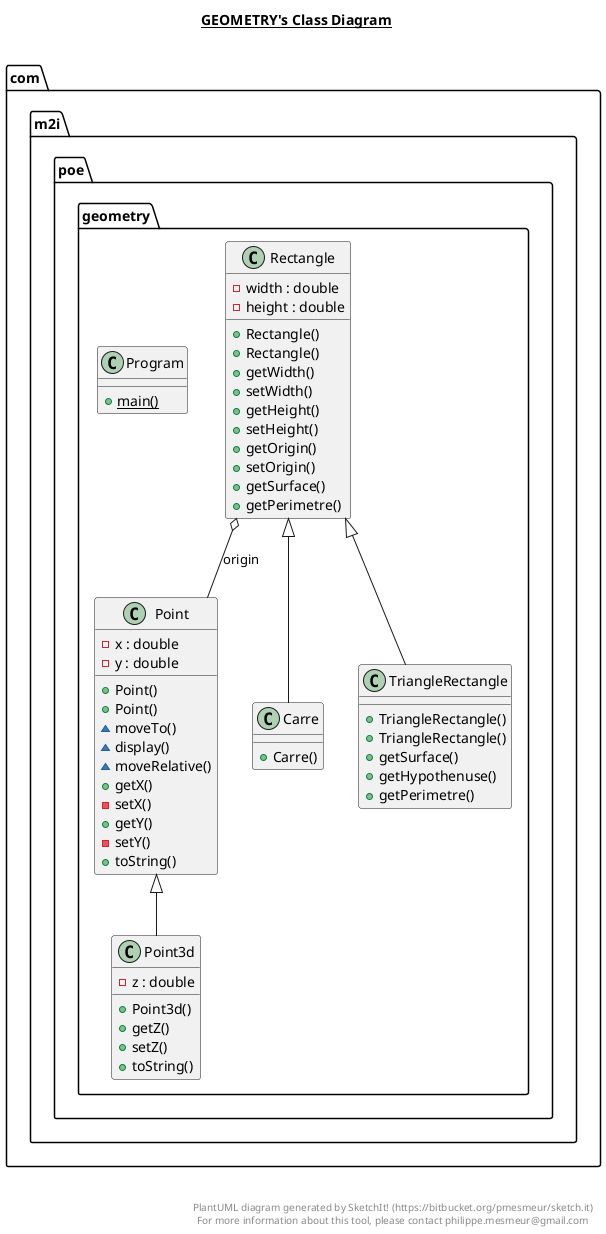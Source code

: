 @startuml

title __GEOMETRY's Class Diagram__\n

  package com.m2i.poe {
    package com.m2i.poe.geometry {
      class Carre {
          + Carre()
      }
    }
  }
  

  package com.m2i.poe {
    package com.m2i.poe.geometry {
      class Point {
          - x : double
          - y : double
          + Point()
          + Point()
          ~ moveTo()
          ~ display()
          ~ moveRelative()
          + getX()
          - setX()
          + getY()
          - setY()
          + toString()
      }
    }
  }
  

  package com.m2i.poe {
    package com.m2i.poe.geometry {
      class Point3d {
          - z : double
          + Point3d()
          + getZ()
          + setZ()
          + toString()
      }
    }
  }
  

  package com.m2i.poe {
    package com.m2i.poe.geometry {
      class Program {
          {static} + main()
      }
    }
  }
  

  package com.m2i.poe {
    package com.m2i.poe.geometry {
      class Rectangle {
          - width : double
          - height : double
          + Rectangle()
          + Rectangle()
          + getWidth()
          + setWidth()
          + getHeight()
          + setHeight()
          + getOrigin()
          + setOrigin()
          + getSurface()
          + getPerimetre()
      }
    }
  }
  

  package com.m2i.poe {
    package com.m2i.poe.geometry {
      class TriangleRectangle {
          + TriangleRectangle()
          + TriangleRectangle()
          + getSurface()
          + getHypothenuse()
          + getPerimetre()
      }
    }
  }
  

  Carre -up-|> Rectangle
  Point3d -up-|> Point
  Rectangle o-- Point : origin
  TriangleRectangle -up-|> Rectangle


right footer


PlantUML diagram generated by SketchIt! (https://bitbucket.org/pmesmeur/sketch.it)
For more information about this tool, please contact philippe.mesmeur@gmail.com
endfooter

@enduml
